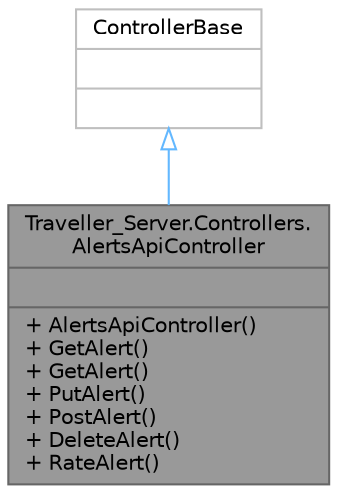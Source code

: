 digraph "Traveller_Server.Controllers.AlertsApiController"
{
 // LATEX_PDF_SIZE
  bgcolor="transparent";
  edge [fontname=Helvetica,fontsize=10,labelfontname=Helvetica,labelfontsize=10];
  node [fontname=Helvetica,fontsize=10,shape=box,height=0.2,width=0.4];
  Node1 [shape=record,label="{Traveller_Server.Controllers.\lAlertsApiController\n||+ AlertsApiController()\l+ GetAlert()\l+ GetAlert()\l+ PutAlert()\l+ PostAlert()\l+ DeleteAlert()\l+ RateAlert()\l}",height=0.2,width=0.4,color="gray40", fillcolor="grey60", style="filled", fontcolor="black",tooltip="API Controller for CRUD actions for Alerts."];
  Node2 -> Node1 [dir="back",color="steelblue1",style="solid",arrowtail="onormal"];
  Node2 [shape=record,label="{ControllerBase\n||}",height=0.2,width=0.4,color="grey75", fillcolor="white", style="filled",tooltip=" "];
}
